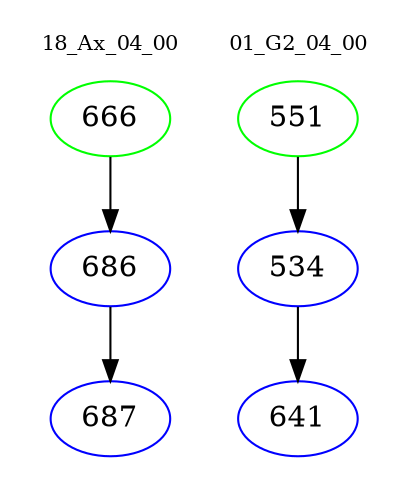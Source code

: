 digraph{
subgraph cluster_0 {
color = white
label = "18_Ax_04_00";
fontsize=10;
T0_666 [label="666", color="green"]
T0_666 -> T0_686 [color="black"]
T0_686 [label="686", color="blue"]
T0_686 -> T0_687 [color="black"]
T0_687 [label="687", color="blue"]
}
subgraph cluster_1 {
color = white
label = "01_G2_04_00";
fontsize=10;
T1_551 [label="551", color="green"]
T1_551 -> T1_534 [color="black"]
T1_534 [label="534", color="blue"]
T1_534 -> T1_641 [color="black"]
T1_641 [label="641", color="blue"]
}
}
